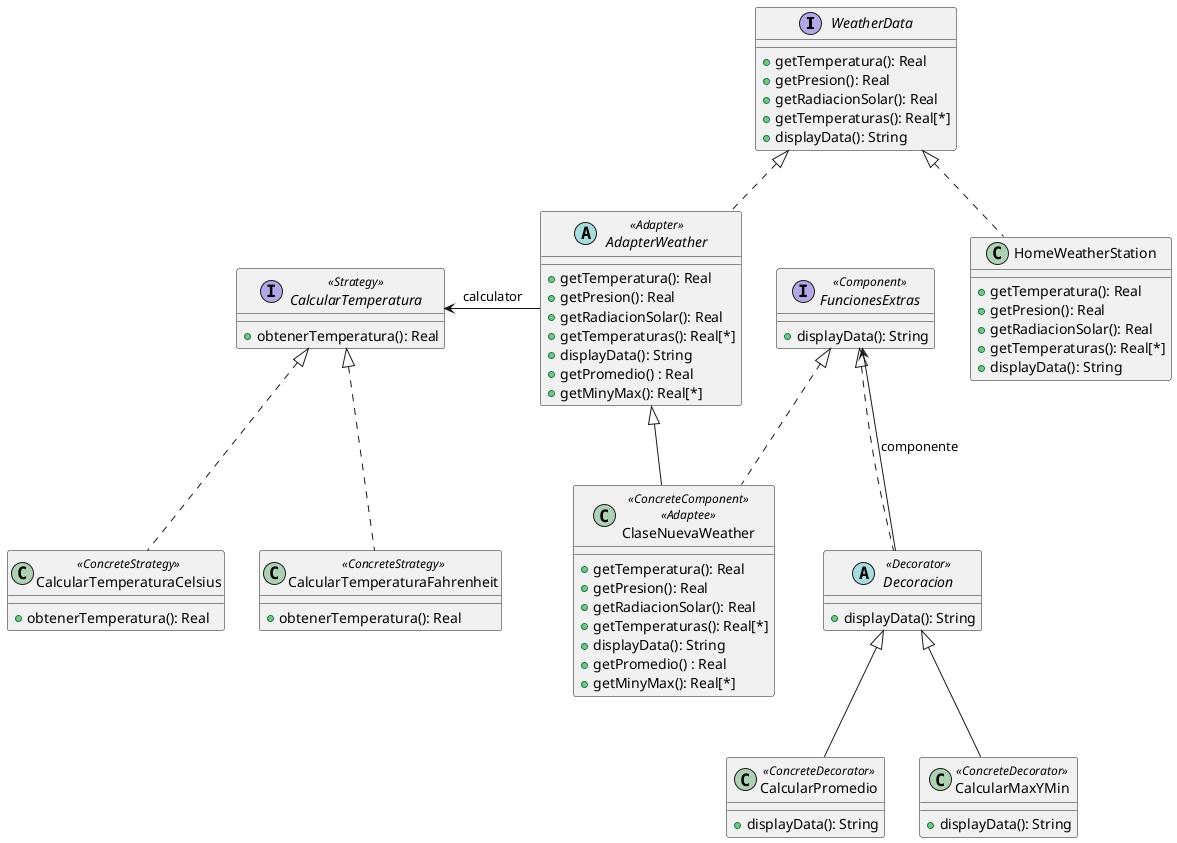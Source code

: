 @startuml Ejercicio19 
'Realmente lo estoy pensando pero es que nose
'Vuelvo aca para decir que sigo sin entenderlo. Osea o es un Adapter que ademas implementa mensajes nuevos, lo cual nose si esta bien. O sino realmente nose, proxy no tiene sentido y decorator entiendo que tampoco pq si fuera que solo es displayData se le podria concatenar lo que este retorne en el display data pero no tiene sentido. Comoposite no tiene sentido tampoco, Strategy? Entiendo que tampoco pq encima dijimos que el HomeWeatherStation no se puede modificar. 

WeatherData <|.. AdapterWeather
WeatherData <|.. HomeWeatherStation

AdapterWeather <|-- ClaseNuevaWeather

CalcularTemperatura <- AdapterWeather : calculator
CalcularTemperatura <|.. CalcularTemperaturaCelsius
CalcularTemperatura <|.. CalcularTemperaturaFahrenheit


FuncionesExtras <|.. Decoracion
FuncionesExtras <-- Decoracion : componente
FuncionesExtras <|.. ClaseNuevaWeather
Decoracion <|-- CalcularPromedio
Decoracion <|-- CalcularMaxYMin


interface WeatherData{
    +getTemperatura(): Real 
    +getPresion(): Real 
    +getRadiacionSolar(): Real 
    +getTemperaturas(): Real[*]
    +displayData(): String    
}

abstract class AdapterWeather <<Adapter>>{
    +getTemperatura(): Real 
    +getPresion(): Real 
    +getRadiacionSolar(): Real 
    +getTemperaturas(): Real[*]
    +displayData(): String   
    +getPromedio() : Real 
    +getMinyMax(): Real[*]
}

class ClaseNuevaWeather <<ConcreteComponent>> <<Adaptee>>{
    +getTemperatura(): Real 
    +getPresion(): Real 
    +getRadiacionSolar(): Real 
    +getTemperaturas(): Real[*]
    +displayData(): String 
    +getPromedio() : Real 
    +getMinyMax(): Real[*]
}

class  HomeWeatherStation{
    +getTemperatura(): Real 
    +getPresion(): Real 
    +getRadiacionSolar(): Real 
    +getTemperaturas(): Real[*]
    +displayData(): String 
}

interface CalcularTemperatura <<Strategy>>{
    +obtenerTemperatura(): Real 
}

class CalcularTemperaturaCelsius <<ConcreteStrategy>>{
    +obtenerTemperatura(): Real 
}

class CalcularTemperaturaFahrenheit <<ConcreteStrategy>>{
    +obtenerTemperatura(): Real 
}

interface FuncionesExtras <<Component>>{
    +displayData(): String 
}
'O estos solamente tienen el displayData, el tema es que sino me pasa como con el 18 que nose como hago para utilizar los getters de la otra clase. En este caso seria el metodo pero bueno es lo mismo.
abstract class Decoracion <<Decorator>>{
    +displayData(): String 
}
'Esto se puede hacer? y el metodo que no usan queda vacio.
class CalcularPromedio <<ConcreteDecorator>>{
    +displayData(): String 
}

class CalcularMaxYMin <<ConcreteDecorator>>{
    +displayData(): String 
}


@enduml